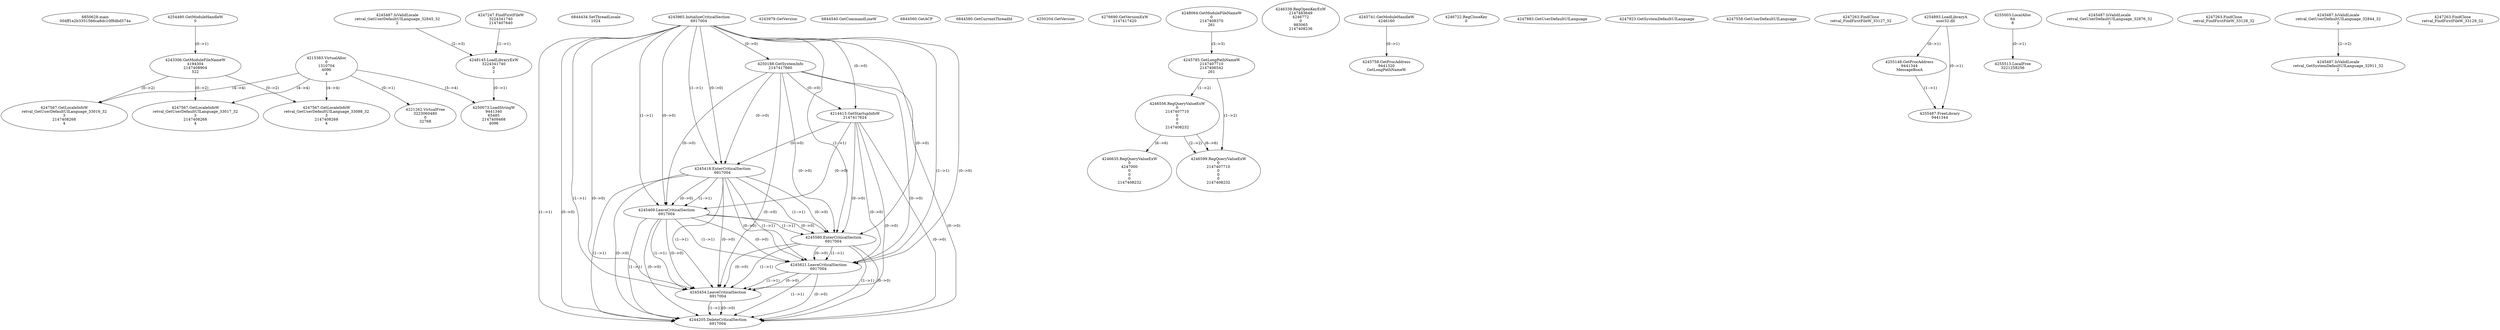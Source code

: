 // Global SCDG with merge call
digraph {
	0 [label="6850628.main
004ff1e2b3351566ca8dc10f8dbd574a"]
	1 [label="4254480.GetModuleHandleW
0"]
	2 [label="6844434.SetThreadLocale
1024"]
	3 [label="4243965.InitializeCriticalSection
6917004"]
	4 [label="4243979.GetVersion
"]
	5 [label="4250188.GetSystemInfo
2147417660"]
	3 -> 5 [label="(0-->0)"]
	6 [label="6844540.GetCommandLineW
"]
	7 [label="4214413.GetStartupInfoW
2147417624"]
	3 -> 7 [label="(0-->0)"]
	5 -> 7 [label="(0-->0)"]
	8 [label="6844560.GetACP
"]
	9 [label="6844580.GetCurrentThreadId
"]
	10 [label="4250204.GetVersion
"]
	11 [label="4276690.GetVersionExW
2147417420"]
	12 [label="4243306.GetModuleFileNameW
4194304
2147408904
522"]
	1 -> 12 [label="(0-->1)"]
	13 [label="4248064.GetModuleFileNameW
0
2147408370
261"]
	14 [label="4215383.VirtualAlloc
0
1310704
4096
4"]
	15 [label="4246338.RegOpenKeyExW
2147483649
4246772
0
983065
2147408236"]
	16 [label="4245741.GetModuleHandleW
4246160"]
	17 [label="4245758.GetProcAddress
9441320
GetLongPathNameW"]
	16 -> 17 [label="(0-->1)"]
	18 [label="4245785.GetLongPathNameW
2147407710
2147406542
261"]
	13 -> 18 [label="(3-->3)"]
	19 [label="4246556.RegQueryValueExW
0
2147407710
0
0
0
2147408232"]
	18 -> 19 [label="(1-->2)"]
	20 [label="4246635.RegQueryValueExW
0
4247000
0
0
0
2147408232"]
	19 -> 20 [label="(6-->6)"]
	21 [label="4246722.RegCloseKey
0"]
	22 [label="4247883.GetUserDefaultUILanguage
"]
	23 [label="4245418.EnterCriticalSection
6917004"]
	3 -> 23 [label="(1-->1)"]
	3 -> 23 [label="(0-->0)"]
	5 -> 23 [label="(0-->0)"]
	7 -> 23 [label="(0-->0)"]
	24 [label="4245469.LeaveCriticalSection
6917004"]
	3 -> 24 [label="(1-->1)"]
	23 -> 24 [label="(1-->1)"]
	3 -> 24 [label="(0-->0)"]
	5 -> 24 [label="(0-->0)"]
	7 -> 24 [label="(0-->0)"]
	23 -> 24 [label="(0-->0)"]
	25 [label="4245487.IsValidLocale
retval_GetUserDefaultUILanguage_32845_32
2"]
	26 [label="4245580.EnterCriticalSection
6917004"]
	3 -> 26 [label="(1-->1)"]
	23 -> 26 [label="(1-->1)"]
	24 -> 26 [label="(1-->1)"]
	3 -> 26 [label="(0-->0)"]
	5 -> 26 [label="(0-->0)"]
	7 -> 26 [label="(0-->0)"]
	23 -> 26 [label="(0-->0)"]
	24 -> 26 [label="(0-->0)"]
	27 [label="4245621.LeaveCriticalSection
6917004"]
	3 -> 27 [label="(1-->1)"]
	23 -> 27 [label="(1-->1)"]
	24 -> 27 [label="(1-->1)"]
	26 -> 27 [label="(1-->1)"]
	3 -> 27 [label="(0-->0)"]
	5 -> 27 [label="(0-->0)"]
	7 -> 27 [label="(0-->0)"]
	23 -> 27 [label="(0-->0)"]
	24 -> 27 [label="(0-->0)"]
	26 -> 27 [label="(0-->0)"]
	28 [label="4247923.GetSystemDefaultUILanguage
"]
	29 [label="4245454.LeaveCriticalSection
6917004"]
	3 -> 29 [label="(1-->1)"]
	23 -> 29 [label="(1-->1)"]
	24 -> 29 [label="(1-->1)"]
	26 -> 29 [label="(1-->1)"]
	27 -> 29 [label="(1-->1)"]
	3 -> 29 [label="(0-->0)"]
	5 -> 29 [label="(0-->0)"]
	7 -> 29 [label="(0-->0)"]
	23 -> 29 [label="(0-->0)"]
	24 -> 29 [label="(0-->0)"]
	26 -> 29 [label="(0-->0)"]
	27 -> 29 [label="(0-->0)"]
	30 [label="4247558.GetUserDefaultUILanguage
"]
	31 [label="4247567.GetLocaleInfoW
retval_GetUserDefaultUILanguage_33016_32
3
2147408268
4"]
	12 -> 31 [label="(0-->2)"]
	14 -> 31 [label="(4-->4)"]
	32 [label="4247247.FindFirstFileW
3224341740
2147407640"]
	33 [label="4247263.FindClose
retval_FindFirstFileW_33127_32"]
	34 [label="4248145.LoadLibraryExW
3224341740
0
2"]
	32 -> 34 [label="(1-->1)"]
	25 -> 34 [label="(2-->3)"]
	35 [label="4250073.LoadStringW
9441340
65485
2147409468
4096"]
	34 -> 35 [label="(0-->1)"]
	14 -> 35 [label="(3-->4)"]
	36 [label="4254893.LoadLibraryA
user32.dll"]
	37 [label="4255003.LocalAlloc
64
8"]
	38 [label="4255148.GetProcAddress
9441344
MessageBoxA"]
	36 -> 38 [label="(0-->1)"]
	39 [label="4244205.DeleteCriticalSection
6917004"]
	3 -> 39 [label="(1-->1)"]
	23 -> 39 [label="(1-->1)"]
	24 -> 39 [label="(1-->1)"]
	26 -> 39 [label="(1-->1)"]
	27 -> 39 [label="(1-->1)"]
	29 -> 39 [label="(1-->1)"]
	3 -> 39 [label="(0-->0)"]
	5 -> 39 [label="(0-->0)"]
	7 -> 39 [label="(0-->0)"]
	23 -> 39 [label="(0-->0)"]
	24 -> 39 [label="(0-->0)"]
	26 -> 39 [label="(0-->0)"]
	27 -> 39 [label="(0-->0)"]
	29 -> 39 [label="(0-->0)"]
	40 [label="4221262.VirtualFree
3223060480
0
32768"]
	14 -> 40 [label="(0-->1)"]
	41 [label="4255487.FreeLibrary
9441344"]
	36 -> 41 [label="(0-->1)"]
	38 -> 41 [label="(1-->1)"]
	42 [label="4255513.LocalFree
3221258256"]
	37 -> 42 [label="(0-->1)"]
	43 [label="4246599.RegQueryValueExW
0
2147407710
0
0
0
2147408232"]
	18 -> 43 [label="(1-->2)"]
	19 -> 43 [label="(2-->2)"]
	19 -> 43 [label="(6-->6)"]
	44 [label="4245487.IsValidLocale
retval_GetUserDefaultUILanguage_32876_32
2"]
	45 [label="4247567.GetLocaleInfoW
retval_GetUserDefaultUILanguage_33017_32
3
2147408268
4"]
	12 -> 45 [label="(0-->2)"]
	14 -> 45 [label="(4-->4)"]
	46 [label="4247263.FindClose
retval_FindFirstFileW_33128_32"]
	47 [label="4245487.IsValidLocale
retval_GetUserDefaultUILanguage_32844_32
2"]
	48 [label="4245487.IsValidLocale
retval_GetSystemDefaultUILanguage_32911_32
2"]
	47 -> 48 [label="(2-->2)"]
	49 [label="4247567.GetLocaleInfoW
retval_GetUserDefaultUILanguage_33088_32
3
2147408268
4"]
	12 -> 49 [label="(0-->2)"]
	14 -> 49 [label="(4-->4)"]
	50 [label="4247263.FindClose
retval_FindFirstFileW_33129_32"]
}
